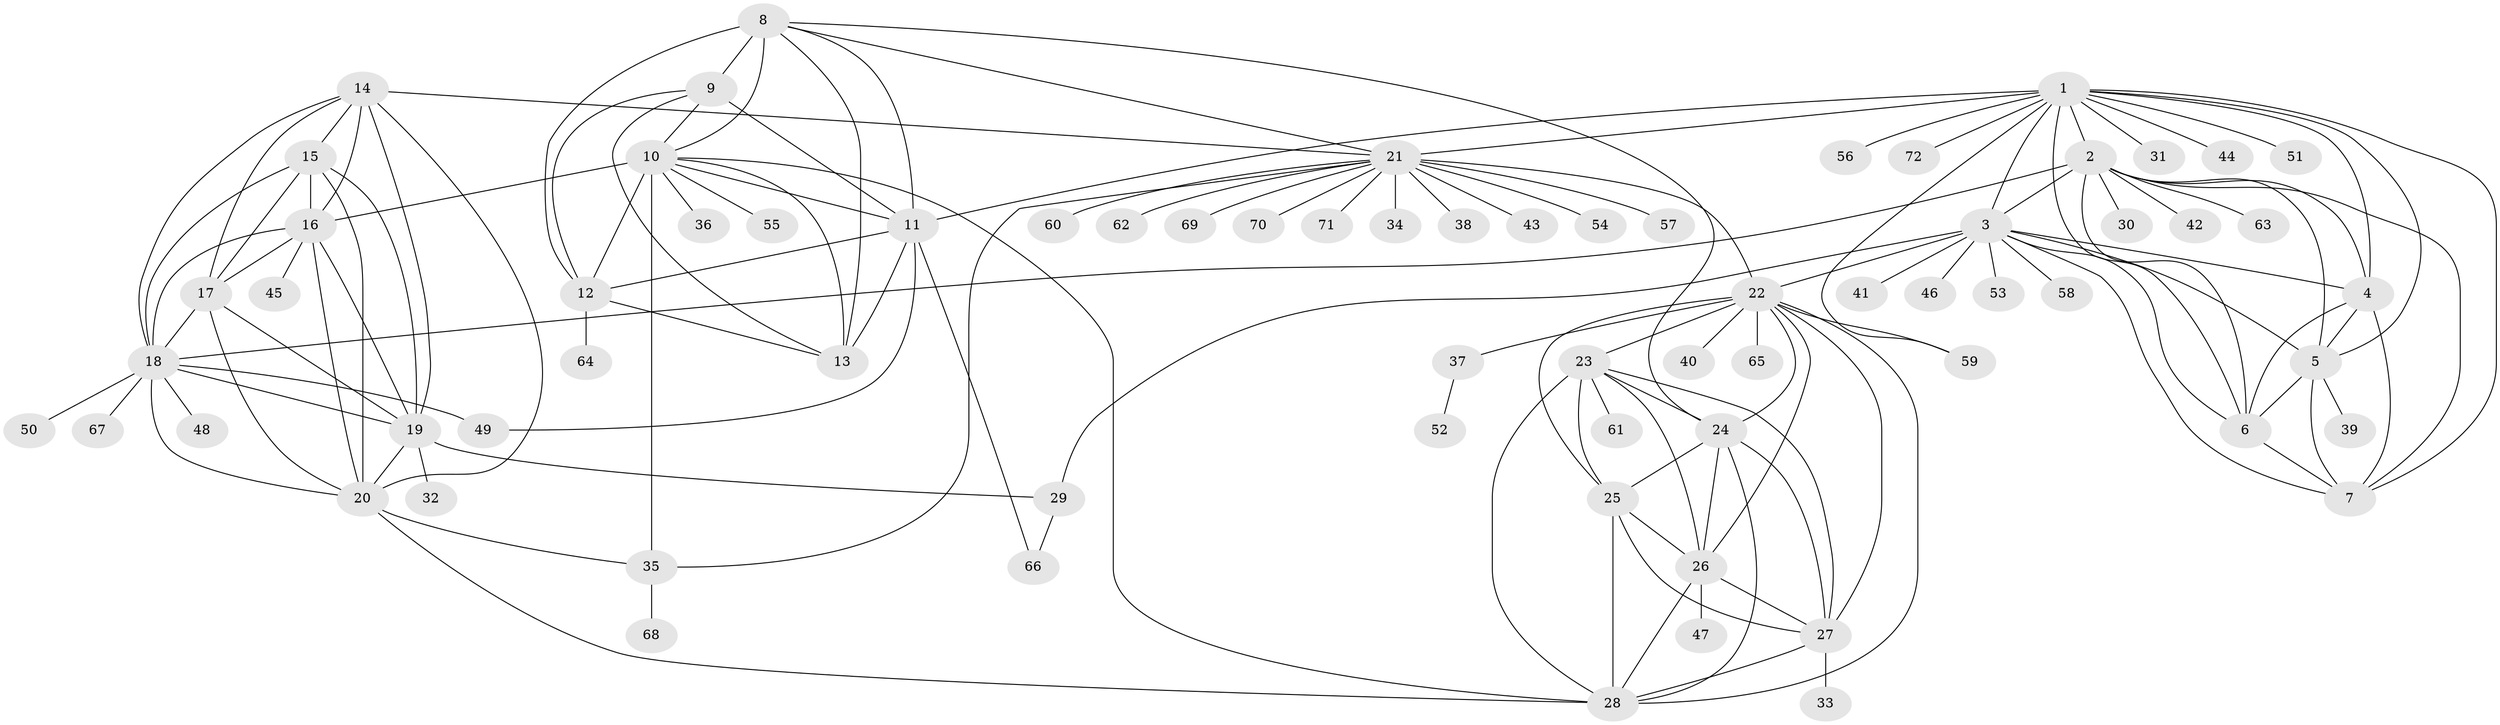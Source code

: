 // original degree distribution, {15: 0.013888888888888888, 11: 0.013888888888888888, 13: 0.020833333333333332, 7: 0.0625, 8: 0.04861111111111111, 9: 0.034722222222222224, 18: 0.006944444444444444, 10: 0.027777777777777776, 6: 0.006944444444444444, 12: 0.006944444444444444, 1: 0.6180555555555556, 2: 0.125, 3: 0.013888888888888888}
// Generated by graph-tools (version 1.1) at 2025/52/03/04/25 22:52:21]
// undirected, 72 vertices, 139 edges
graph export_dot {
  node [color=gray90,style=filled];
  1;
  2;
  3;
  4;
  5;
  6;
  7;
  8;
  9;
  10;
  11;
  12;
  13;
  14;
  15;
  16;
  17;
  18;
  19;
  20;
  21;
  22;
  23;
  24;
  25;
  26;
  27;
  28;
  29;
  30;
  31;
  32;
  33;
  34;
  35;
  36;
  37;
  38;
  39;
  40;
  41;
  42;
  43;
  44;
  45;
  46;
  47;
  48;
  49;
  50;
  51;
  52;
  53;
  54;
  55;
  56;
  57;
  58;
  59;
  60;
  61;
  62;
  63;
  64;
  65;
  66;
  67;
  68;
  69;
  70;
  71;
  72;
  1 -- 2 [weight=1.0];
  1 -- 3 [weight=1.0];
  1 -- 4 [weight=1.0];
  1 -- 5 [weight=1.0];
  1 -- 6 [weight=1.0];
  1 -- 7 [weight=1.0];
  1 -- 11 [weight=1.0];
  1 -- 21 [weight=1.0];
  1 -- 31 [weight=1.0];
  1 -- 44 [weight=1.0];
  1 -- 51 [weight=1.0];
  1 -- 56 [weight=1.0];
  1 -- 59 [weight=1.0];
  1 -- 72 [weight=1.0];
  2 -- 3 [weight=1.0];
  2 -- 4 [weight=1.0];
  2 -- 5 [weight=1.0];
  2 -- 6 [weight=1.0];
  2 -- 7 [weight=1.0];
  2 -- 18 [weight=1.0];
  2 -- 30 [weight=1.0];
  2 -- 42 [weight=1.0];
  2 -- 63 [weight=1.0];
  3 -- 4 [weight=1.0];
  3 -- 5 [weight=1.0];
  3 -- 6 [weight=1.0];
  3 -- 7 [weight=1.0];
  3 -- 22 [weight=1.0];
  3 -- 29 [weight=1.0];
  3 -- 41 [weight=1.0];
  3 -- 46 [weight=1.0];
  3 -- 53 [weight=1.0];
  3 -- 58 [weight=1.0];
  4 -- 5 [weight=1.0];
  4 -- 6 [weight=1.0];
  4 -- 7 [weight=1.0];
  5 -- 6 [weight=2.0];
  5 -- 7 [weight=1.0];
  5 -- 39 [weight=1.0];
  6 -- 7 [weight=1.0];
  8 -- 9 [weight=4.0];
  8 -- 10 [weight=2.0];
  8 -- 11 [weight=2.0];
  8 -- 12 [weight=2.0];
  8 -- 13 [weight=2.0];
  8 -- 21 [weight=1.0];
  8 -- 24 [weight=1.0];
  9 -- 10 [weight=1.0];
  9 -- 11 [weight=1.0];
  9 -- 12 [weight=1.0];
  9 -- 13 [weight=1.0];
  10 -- 11 [weight=1.0];
  10 -- 12 [weight=1.0];
  10 -- 13 [weight=1.0];
  10 -- 16 [weight=1.0];
  10 -- 28 [weight=1.0];
  10 -- 35 [weight=7.0];
  10 -- 36 [weight=1.0];
  10 -- 55 [weight=1.0];
  11 -- 12 [weight=1.0];
  11 -- 13 [weight=1.0];
  11 -- 49 [weight=1.0];
  11 -- 66 [weight=1.0];
  12 -- 13 [weight=1.0];
  12 -- 64 [weight=1.0];
  14 -- 15 [weight=1.0];
  14 -- 16 [weight=1.0];
  14 -- 17 [weight=1.0];
  14 -- 18 [weight=1.0];
  14 -- 19 [weight=1.0];
  14 -- 20 [weight=1.0];
  14 -- 21 [weight=1.0];
  15 -- 16 [weight=1.0];
  15 -- 17 [weight=1.0];
  15 -- 18 [weight=1.0];
  15 -- 19 [weight=1.0];
  15 -- 20 [weight=1.0];
  16 -- 17 [weight=1.0];
  16 -- 18 [weight=1.0];
  16 -- 19 [weight=1.0];
  16 -- 20 [weight=1.0];
  16 -- 45 [weight=1.0];
  17 -- 18 [weight=1.0];
  17 -- 19 [weight=1.0];
  17 -- 20 [weight=1.0];
  18 -- 19 [weight=1.0];
  18 -- 20 [weight=1.0];
  18 -- 48 [weight=1.0];
  18 -- 49 [weight=1.0];
  18 -- 50 [weight=1.0];
  18 -- 67 [weight=1.0];
  19 -- 20 [weight=1.0];
  19 -- 29 [weight=5.0];
  19 -- 32 [weight=1.0];
  20 -- 28 [weight=1.0];
  20 -- 35 [weight=1.0];
  21 -- 22 [weight=1.0];
  21 -- 34 [weight=8.0];
  21 -- 35 [weight=1.0];
  21 -- 38 [weight=1.0];
  21 -- 43 [weight=1.0];
  21 -- 54 [weight=1.0];
  21 -- 57 [weight=1.0];
  21 -- 60 [weight=2.0];
  21 -- 62 [weight=1.0];
  21 -- 69 [weight=1.0];
  21 -- 70 [weight=1.0];
  21 -- 71 [weight=1.0];
  22 -- 23 [weight=1.0];
  22 -- 24 [weight=1.0];
  22 -- 25 [weight=1.0];
  22 -- 26 [weight=1.0];
  22 -- 27 [weight=1.0];
  22 -- 28 [weight=1.0];
  22 -- 37 [weight=1.0];
  22 -- 40 [weight=1.0];
  22 -- 59 [weight=1.0];
  22 -- 65 [weight=1.0];
  23 -- 24 [weight=1.0];
  23 -- 25 [weight=1.0];
  23 -- 26 [weight=1.0];
  23 -- 27 [weight=1.0];
  23 -- 28 [weight=1.0];
  23 -- 61 [weight=1.0];
  24 -- 25 [weight=1.0];
  24 -- 26 [weight=1.0];
  24 -- 27 [weight=1.0];
  24 -- 28 [weight=1.0];
  25 -- 26 [weight=1.0];
  25 -- 27 [weight=1.0];
  25 -- 28 [weight=3.0];
  26 -- 27 [weight=1.0];
  26 -- 28 [weight=1.0];
  26 -- 47 [weight=3.0];
  27 -- 28 [weight=1.0];
  27 -- 33 [weight=3.0];
  29 -- 66 [weight=1.0];
  35 -- 68 [weight=1.0];
  37 -- 52 [weight=1.0];
}
